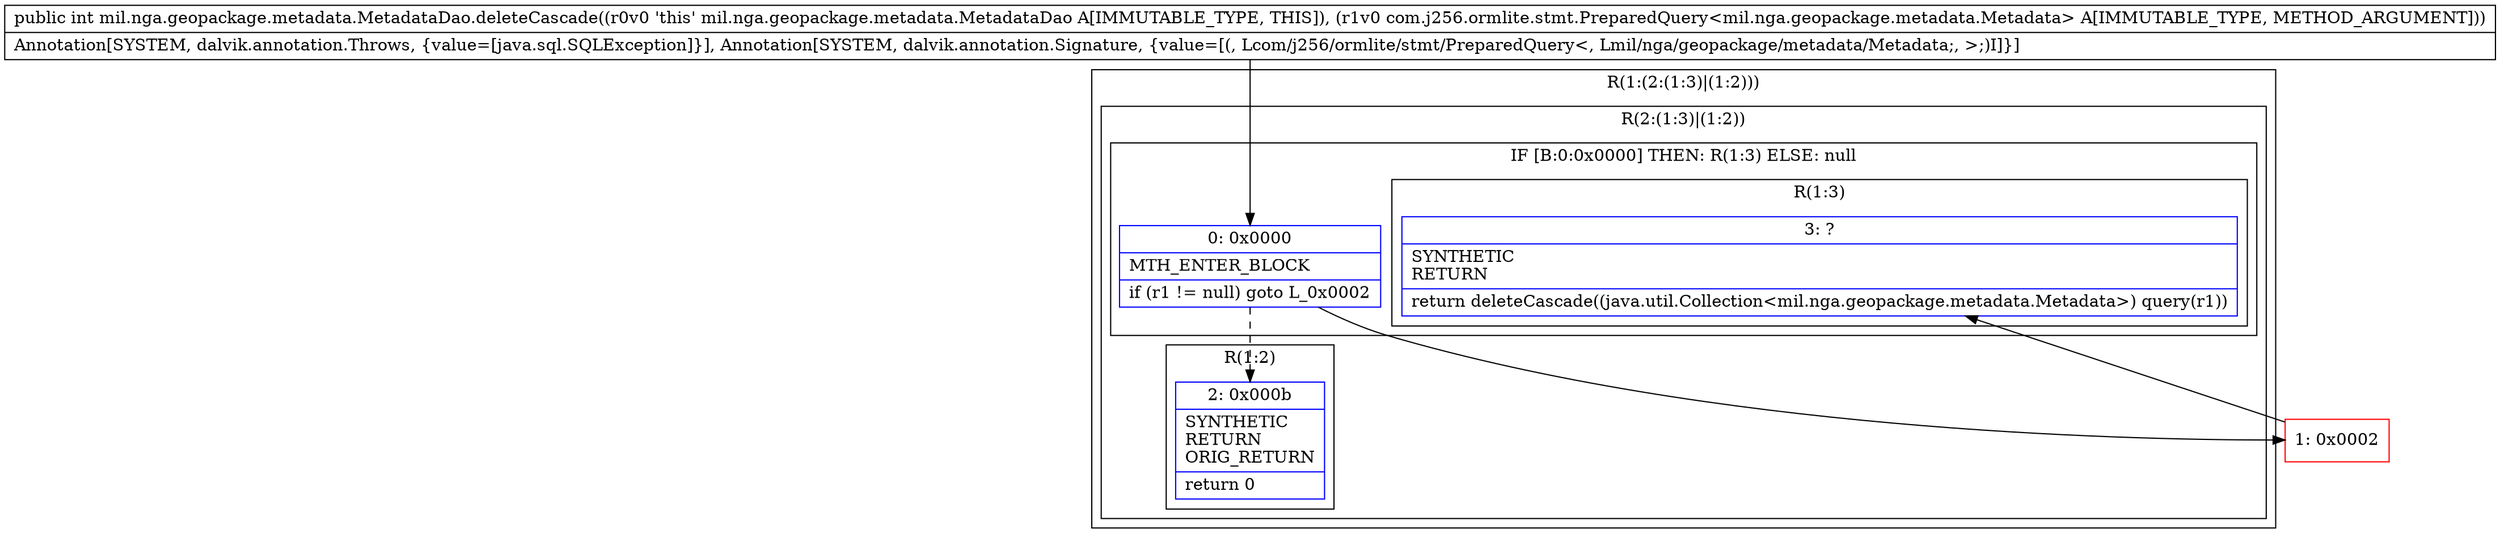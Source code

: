 digraph "CFG formil.nga.geopackage.metadata.MetadataDao.deleteCascade(Lcom\/j256\/ormlite\/stmt\/PreparedQuery;)I" {
subgraph cluster_Region_1228777457 {
label = "R(1:(2:(1:3)|(1:2)))";
node [shape=record,color=blue];
subgraph cluster_Region_1834457524 {
label = "R(2:(1:3)|(1:2))";
node [shape=record,color=blue];
subgraph cluster_IfRegion_1405877610 {
label = "IF [B:0:0x0000] THEN: R(1:3) ELSE: null";
node [shape=record,color=blue];
Node_0 [shape=record,label="{0\:\ 0x0000|MTH_ENTER_BLOCK\l|if (r1 != null) goto L_0x0002\l}"];
subgraph cluster_Region_576814387 {
label = "R(1:3)";
node [shape=record,color=blue];
Node_3 [shape=record,label="{3\:\ ?|SYNTHETIC\lRETURN\l|return deleteCascade((java.util.Collection\<mil.nga.geopackage.metadata.Metadata\>) query(r1))\l}"];
}
}
subgraph cluster_Region_105333921 {
label = "R(1:2)";
node [shape=record,color=blue];
Node_2 [shape=record,label="{2\:\ 0x000b|SYNTHETIC\lRETURN\lORIG_RETURN\l|return 0\l}"];
}
}
}
Node_1 [shape=record,color=red,label="{1\:\ 0x0002}"];
MethodNode[shape=record,label="{public int mil.nga.geopackage.metadata.MetadataDao.deleteCascade((r0v0 'this' mil.nga.geopackage.metadata.MetadataDao A[IMMUTABLE_TYPE, THIS]), (r1v0 com.j256.ormlite.stmt.PreparedQuery\<mil.nga.geopackage.metadata.Metadata\> A[IMMUTABLE_TYPE, METHOD_ARGUMENT]))  | Annotation[SYSTEM, dalvik.annotation.Throws, \{value=[java.sql.SQLException]\}], Annotation[SYSTEM, dalvik.annotation.Signature, \{value=[(, Lcom\/j256\/ormlite\/stmt\/PreparedQuery\<, Lmil\/nga\/geopackage\/metadata\/Metadata;, \>;)I]\}]\l}"];
MethodNode -> Node_0;
Node_0 -> Node_1;
Node_0 -> Node_2[style=dashed];
Node_1 -> Node_3;
}

